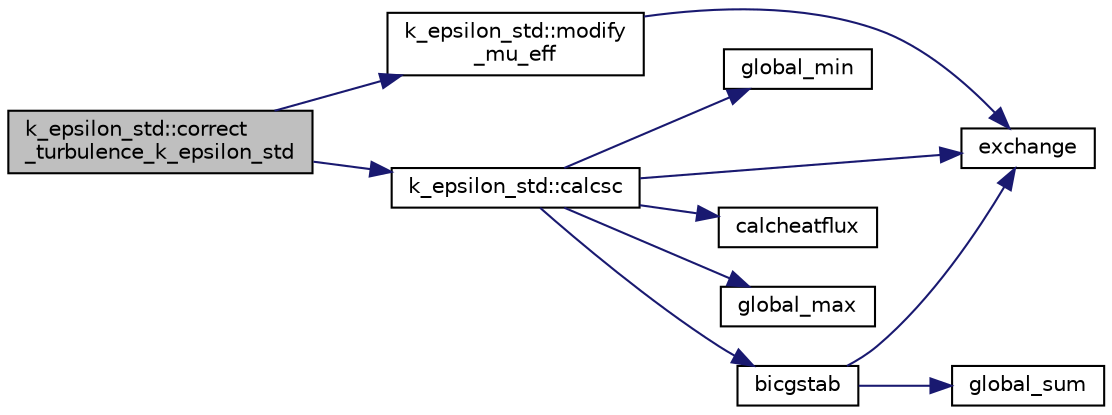 digraph "k_epsilon_std::correct_turbulence_k_epsilon_std"
{
 // LATEX_PDF_SIZE
  edge [fontname="Helvetica",fontsize="10",labelfontname="Helvetica",labelfontsize="10"];
  node [fontname="Helvetica",fontsize="10",shape=record];
  rankdir="LR";
  Node1 [label="k_epsilon_std::correct\l_turbulence_k_epsilon_std",height=0.2,width=0.4,color="black", fillcolor="grey75", style="filled", fontcolor="black",tooltip=" "];
  Node1 -> Node2 [color="midnightblue",fontsize="10",style="solid",fontname="Helvetica"];
  Node2 [label="k_epsilon_std::calcsc",height=0.2,width=0.4,color="black", fillcolor="white", style="filled",URL="$namespacek__epsilon__std.html#a154b083087bab8a4573406234b03da78",tooltip=" "];
  Node2 -> Node3 [color="midnightblue",fontsize="10",style="solid",fontname="Helvetica"];
  Node3 [label="bicgstab",height=0.2,width=0.4,color="black", fillcolor="white", style="filled",URL="$bicgstab_8f90.html#aced1c5bc8683ea5e84054decb03ceaf4",tooltip=" "];
  Node3 -> Node4 [color="midnightblue",fontsize="10",style="solid",fontname="Helvetica"];
  Node4 [label="exchange",height=0.2,width=0.4,color="black", fillcolor="white", style="filled",URL="$exchange_8f90.html#a5fc820a1936a17b779afe691729f2e84",tooltip=" "];
  Node3 -> Node5 [color="midnightblue",fontsize="10",style="solid",fontname="Helvetica"];
  Node5 [label="global_sum",height=0.2,width=0.4,color="black", fillcolor="white", style="filled",URL="$global__sum__mpi_8f90.html#a58e0607c82def5e112fdf461f29d2d9f",tooltip=" "];
  Node2 -> Node6 [color="midnightblue",fontsize="10",style="solid",fontname="Helvetica"];
  Node6 [label="calcheatflux",height=0.2,width=0.4,color="black", fillcolor="white", style="filled",URL="$calcheatflux_8f90.html#a1d121507832c2a426ccf16757c03ad46",tooltip=" "];
  Node2 -> Node4 [color="midnightblue",fontsize="10",style="solid",fontname="Helvetica"];
  Node2 -> Node7 [color="midnightblue",fontsize="10",style="solid",fontname="Helvetica"];
  Node7 [label="global_max",height=0.2,width=0.4,color="black", fillcolor="white", style="filled",URL="$global__max__mpi_8f90.html#a3969dba31b39f0efc28bf16a22bb0f63",tooltip=" "];
  Node2 -> Node8 [color="midnightblue",fontsize="10",style="solid",fontname="Helvetica"];
  Node8 [label="global_min",height=0.2,width=0.4,color="black", fillcolor="white", style="filled",URL="$global__min__mpi_8f90.html#a8d3f5ccc1e5e38338c50893c1b241b98",tooltip=" "];
  Node1 -> Node9 [color="midnightblue",fontsize="10",style="solid",fontname="Helvetica"];
  Node9 [label="k_epsilon_std::modify\l_mu_eff",height=0.2,width=0.4,color="black", fillcolor="white", style="filled",URL="$namespacek__epsilon__std.html#a0a532283b523bd70158bf79b67d8d70e",tooltip=" "];
  Node9 -> Node4 [color="midnightblue",fontsize="10",style="solid",fontname="Helvetica"];
}
